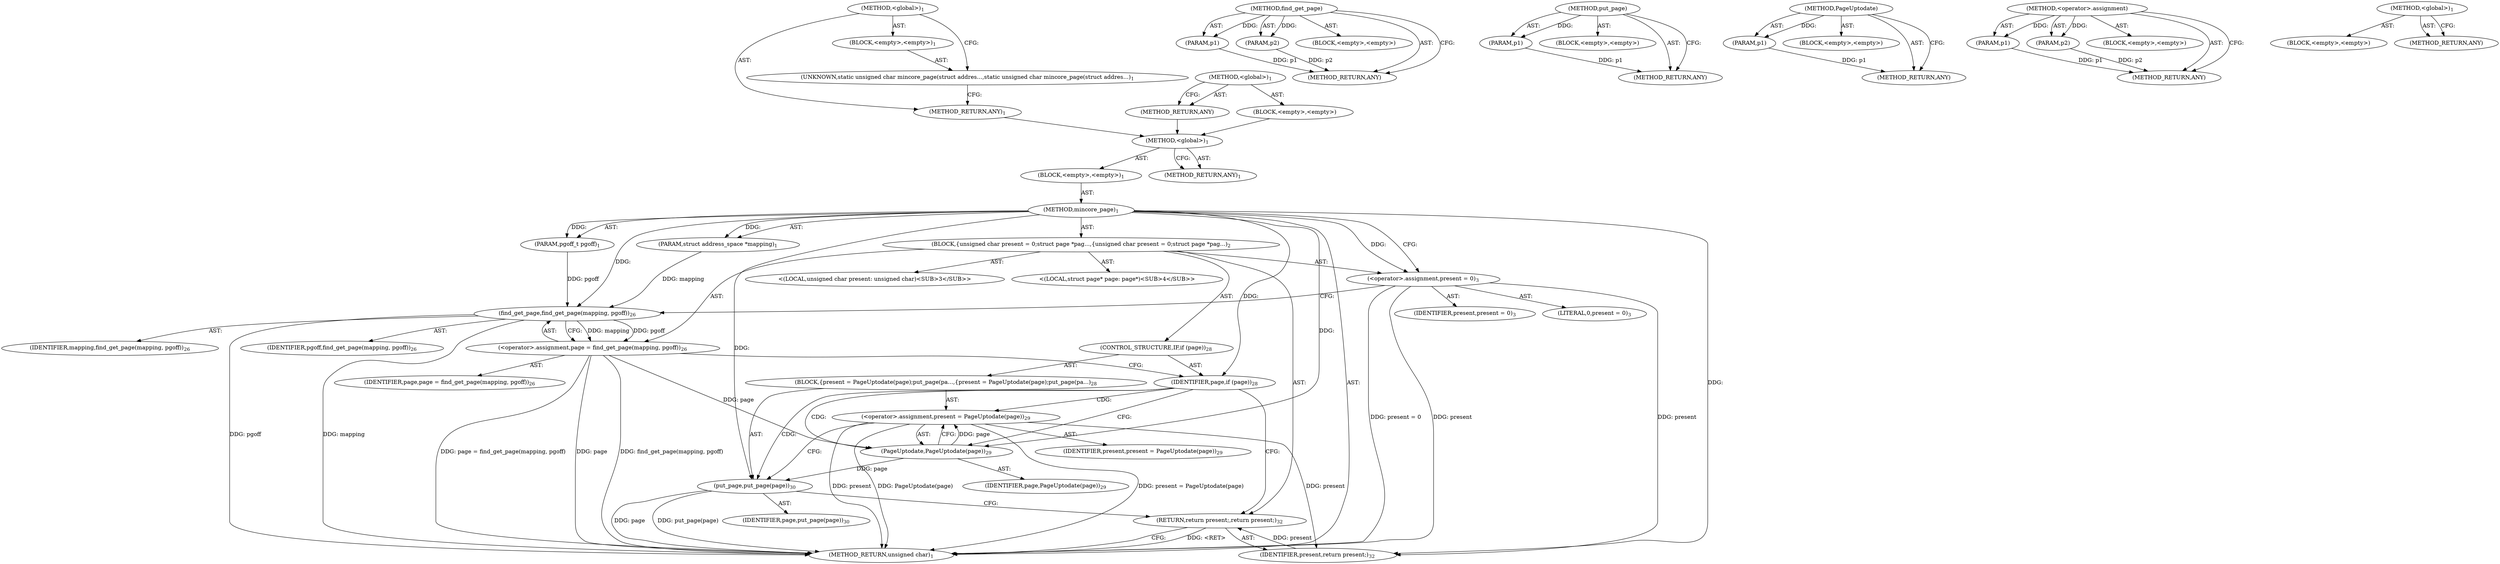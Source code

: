 digraph "&lt;global&gt;" {
vulnerable_6 [label=<(METHOD,&lt;global&gt;)<SUB>1</SUB>>];
vulnerable_7 [label=<(BLOCK,&lt;empty&gt;,&lt;empty&gt;)<SUB>1</SUB>>];
vulnerable_8 [label=<(METHOD,mincore_page)<SUB>1</SUB>>];
vulnerable_9 [label=<(PARAM,struct address_space *mapping)<SUB>1</SUB>>];
vulnerable_10 [label=<(PARAM,pgoff_t pgoff)<SUB>1</SUB>>];
vulnerable_11 [label=<(BLOCK,{
	unsigned char present = 0;
	struct page *pag...,{
	unsigned char present = 0;
	struct page *pag...)<SUB>2</SUB>>];
vulnerable_12 [label="<(LOCAL,unsigned char present: unsigned char)<SUB>3</SUB>>"];
vulnerable_13 [label=<(&lt;operator&gt;.assignment,present = 0)<SUB>3</SUB>>];
vulnerable_14 [label=<(IDENTIFIER,present,present = 0)<SUB>3</SUB>>];
vulnerable_15 [label=<(LITERAL,0,present = 0)<SUB>3</SUB>>];
vulnerable_16 [label="<(LOCAL,struct page* page: page*)<SUB>4</SUB>>"];
vulnerable_17 [label=<(&lt;operator&gt;.assignment,page = find_get_page(mapping, pgoff))<SUB>26</SUB>>];
vulnerable_18 [label=<(IDENTIFIER,page,page = find_get_page(mapping, pgoff))<SUB>26</SUB>>];
vulnerable_19 [label=<(find_get_page,find_get_page(mapping, pgoff))<SUB>26</SUB>>];
vulnerable_20 [label=<(IDENTIFIER,mapping,find_get_page(mapping, pgoff))<SUB>26</SUB>>];
vulnerable_21 [label=<(IDENTIFIER,pgoff,find_get_page(mapping, pgoff))<SUB>26</SUB>>];
vulnerable_22 [label=<(CONTROL_STRUCTURE,IF,if (page))<SUB>28</SUB>>];
vulnerable_23 [label=<(IDENTIFIER,page,if (page))<SUB>28</SUB>>];
vulnerable_24 [label=<(BLOCK,{
		present = PageUptodate(page);
		put_page(pa...,{
		present = PageUptodate(page);
		put_page(pa...)<SUB>28</SUB>>];
vulnerable_25 [label=<(&lt;operator&gt;.assignment,present = PageUptodate(page))<SUB>29</SUB>>];
vulnerable_26 [label=<(IDENTIFIER,present,present = PageUptodate(page))<SUB>29</SUB>>];
vulnerable_27 [label=<(PageUptodate,PageUptodate(page))<SUB>29</SUB>>];
vulnerable_28 [label=<(IDENTIFIER,page,PageUptodate(page))<SUB>29</SUB>>];
vulnerable_29 [label=<(put_page,put_page(page))<SUB>30</SUB>>];
vulnerable_30 [label=<(IDENTIFIER,page,put_page(page))<SUB>30</SUB>>];
vulnerable_31 [label=<(RETURN,return present;,return present;)<SUB>32</SUB>>];
vulnerable_32 [label=<(IDENTIFIER,present,return present;)<SUB>32</SUB>>];
vulnerable_33 [label=<(METHOD_RETURN,unsigned char)<SUB>1</SUB>>];
vulnerable_35 [label=<(METHOD_RETURN,ANY)<SUB>1</SUB>>];
vulnerable_63 [label=<(METHOD,find_get_page)>];
vulnerable_64 [label=<(PARAM,p1)>];
vulnerable_65 [label=<(PARAM,p2)>];
vulnerable_66 [label=<(BLOCK,&lt;empty&gt;,&lt;empty&gt;)>];
vulnerable_67 [label=<(METHOD_RETURN,ANY)>];
vulnerable_72 [label=<(METHOD,put_page)>];
vulnerable_73 [label=<(PARAM,p1)>];
vulnerable_74 [label=<(BLOCK,&lt;empty&gt;,&lt;empty&gt;)>];
vulnerable_75 [label=<(METHOD_RETURN,ANY)>];
vulnerable_68 [label=<(METHOD,PageUptodate)>];
vulnerable_69 [label=<(PARAM,p1)>];
vulnerable_70 [label=<(BLOCK,&lt;empty&gt;,&lt;empty&gt;)>];
vulnerable_71 [label=<(METHOD_RETURN,ANY)>];
vulnerable_58 [label=<(METHOD,&lt;operator&gt;.assignment)>];
vulnerable_59 [label=<(PARAM,p1)>];
vulnerable_60 [label=<(PARAM,p2)>];
vulnerable_61 [label=<(BLOCK,&lt;empty&gt;,&lt;empty&gt;)>];
vulnerable_62 [label=<(METHOD_RETURN,ANY)>];
vulnerable_52 [label=<(METHOD,&lt;global&gt;)<SUB>1</SUB>>];
vulnerable_53 [label=<(BLOCK,&lt;empty&gt;,&lt;empty&gt;)>];
vulnerable_54 [label=<(METHOD_RETURN,ANY)>];
fixed_6 [label=<(METHOD,&lt;global&gt;)<SUB>1</SUB>>];
fixed_7 [label=<(BLOCK,&lt;empty&gt;,&lt;empty&gt;)<SUB>1</SUB>>];
fixed_8 [label=<(UNKNOWN,static unsigned char mincore_page(struct addres...,static unsigned char mincore_page(struct addres...)<SUB>1</SUB>>];
fixed_9 [label=<(METHOD_RETURN,ANY)<SUB>1</SUB>>];
fixed_14 [label=<(METHOD,&lt;global&gt;)<SUB>1</SUB>>];
fixed_15 [label=<(BLOCK,&lt;empty&gt;,&lt;empty&gt;)>];
fixed_16 [label=<(METHOD_RETURN,ANY)>];
vulnerable_6 -> vulnerable_7  [key=0, label="AST: "];
vulnerable_6 -> vulnerable_35  [key=0, label="AST: "];
vulnerable_6 -> vulnerable_35  [key=1, label="CFG: "];
vulnerable_7 -> vulnerable_8  [key=0, label="AST: "];
vulnerable_8 -> vulnerable_9  [key=0, label="AST: "];
vulnerable_8 -> vulnerable_9  [key=1, label="DDG: "];
vulnerable_8 -> vulnerable_10  [key=0, label="AST: "];
vulnerable_8 -> vulnerable_10  [key=1, label="DDG: "];
vulnerable_8 -> vulnerable_11  [key=0, label="AST: "];
vulnerable_8 -> vulnerable_33  [key=0, label="AST: "];
vulnerable_8 -> vulnerable_13  [key=0, label="CFG: "];
vulnerable_8 -> vulnerable_13  [key=1, label="DDG: "];
vulnerable_8 -> vulnerable_23  [key=0, label="DDG: "];
vulnerable_8 -> vulnerable_32  [key=0, label="DDG: "];
vulnerable_8 -> vulnerable_19  [key=0, label="DDG: "];
vulnerable_8 -> vulnerable_29  [key=0, label="DDG: "];
vulnerable_8 -> vulnerable_27  [key=0, label="DDG: "];
vulnerable_9 -> vulnerable_19  [key=0, label="DDG: mapping"];
vulnerable_10 -> vulnerable_19  [key=0, label="DDG: pgoff"];
vulnerable_11 -> vulnerable_12  [key=0, label="AST: "];
vulnerable_11 -> vulnerable_13  [key=0, label="AST: "];
vulnerable_11 -> vulnerable_16  [key=0, label="AST: "];
vulnerable_11 -> vulnerable_17  [key=0, label="AST: "];
vulnerable_11 -> vulnerable_22  [key=0, label="AST: "];
vulnerable_11 -> vulnerable_31  [key=0, label="AST: "];
vulnerable_13 -> vulnerable_14  [key=0, label="AST: "];
vulnerable_13 -> vulnerable_15  [key=0, label="AST: "];
vulnerable_13 -> vulnerable_19  [key=0, label="CFG: "];
vulnerable_13 -> vulnerable_33  [key=0, label="DDG: present"];
vulnerable_13 -> vulnerable_33  [key=1, label="DDG: present = 0"];
vulnerable_13 -> vulnerable_32  [key=0, label="DDG: present"];
vulnerable_17 -> vulnerable_18  [key=0, label="AST: "];
vulnerable_17 -> vulnerable_19  [key=0, label="AST: "];
vulnerable_17 -> vulnerable_23  [key=0, label="CFG: "];
vulnerable_17 -> vulnerable_33  [key=0, label="DDG: page"];
vulnerable_17 -> vulnerable_33  [key=1, label="DDG: find_get_page(mapping, pgoff)"];
vulnerable_17 -> vulnerable_33  [key=2, label="DDG: page = find_get_page(mapping, pgoff)"];
vulnerable_17 -> vulnerable_27  [key=0, label="DDG: page"];
vulnerable_19 -> vulnerable_20  [key=0, label="AST: "];
vulnerable_19 -> vulnerable_21  [key=0, label="AST: "];
vulnerable_19 -> vulnerable_17  [key=0, label="CFG: "];
vulnerable_19 -> vulnerable_17  [key=1, label="DDG: mapping"];
vulnerable_19 -> vulnerable_17  [key=2, label="DDG: pgoff"];
vulnerable_19 -> vulnerable_33  [key=0, label="DDG: mapping"];
vulnerable_19 -> vulnerable_33  [key=1, label="DDG: pgoff"];
vulnerable_22 -> vulnerable_23  [key=0, label="AST: "];
vulnerable_22 -> vulnerable_24  [key=0, label="AST: "];
vulnerable_23 -> vulnerable_27  [key=0, label="CFG: "];
vulnerable_23 -> vulnerable_27  [key=1, label="CDG: "];
vulnerable_23 -> vulnerable_31  [key=0, label="CFG: "];
vulnerable_23 -> vulnerable_29  [key=0, label="CDG: "];
vulnerable_23 -> vulnerable_25  [key=0, label="CDG: "];
vulnerable_24 -> vulnerable_25  [key=0, label="AST: "];
vulnerable_24 -> vulnerable_29  [key=0, label="AST: "];
vulnerable_25 -> vulnerable_26  [key=0, label="AST: "];
vulnerable_25 -> vulnerable_27  [key=0, label="AST: "];
vulnerable_25 -> vulnerable_29  [key=0, label="CFG: "];
vulnerable_25 -> vulnerable_33  [key=0, label="DDG: present"];
vulnerable_25 -> vulnerable_33  [key=1, label="DDG: PageUptodate(page)"];
vulnerable_25 -> vulnerable_33  [key=2, label="DDG: present = PageUptodate(page)"];
vulnerable_25 -> vulnerable_32  [key=0, label="DDG: present"];
vulnerable_27 -> vulnerable_28  [key=0, label="AST: "];
vulnerable_27 -> vulnerable_25  [key=0, label="CFG: "];
vulnerable_27 -> vulnerable_25  [key=1, label="DDG: page"];
vulnerable_27 -> vulnerable_29  [key=0, label="DDG: page"];
vulnerable_29 -> vulnerable_30  [key=0, label="AST: "];
vulnerable_29 -> vulnerable_31  [key=0, label="CFG: "];
vulnerable_29 -> vulnerable_33  [key=0, label="DDG: page"];
vulnerable_29 -> vulnerable_33  [key=1, label="DDG: put_page(page)"];
vulnerable_31 -> vulnerable_32  [key=0, label="AST: "];
vulnerable_31 -> vulnerable_33  [key=0, label="CFG: "];
vulnerable_31 -> vulnerable_33  [key=1, label="DDG: &lt;RET&gt;"];
vulnerable_32 -> vulnerable_31  [key=0, label="DDG: present"];
vulnerable_63 -> vulnerable_64  [key=0, label="AST: "];
vulnerable_63 -> vulnerable_64  [key=1, label="DDG: "];
vulnerable_63 -> vulnerable_66  [key=0, label="AST: "];
vulnerable_63 -> vulnerable_65  [key=0, label="AST: "];
vulnerable_63 -> vulnerable_65  [key=1, label="DDG: "];
vulnerable_63 -> vulnerable_67  [key=0, label="AST: "];
vulnerable_63 -> vulnerable_67  [key=1, label="CFG: "];
vulnerable_64 -> vulnerable_67  [key=0, label="DDG: p1"];
vulnerable_65 -> vulnerable_67  [key=0, label="DDG: p2"];
vulnerable_72 -> vulnerable_73  [key=0, label="AST: "];
vulnerable_72 -> vulnerable_73  [key=1, label="DDG: "];
vulnerable_72 -> vulnerable_74  [key=0, label="AST: "];
vulnerable_72 -> vulnerable_75  [key=0, label="AST: "];
vulnerable_72 -> vulnerable_75  [key=1, label="CFG: "];
vulnerable_73 -> vulnerable_75  [key=0, label="DDG: p1"];
vulnerable_68 -> vulnerable_69  [key=0, label="AST: "];
vulnerable_68 -> vulnerable_69  [key=1, label="DDG: "];
vulnerable_68 -> vulnerable_70  [key=0, label="AST: "];
vulnerable_68 -> vulnerable_71  [key=0, label="AST: "];
vulnerable_68 -> vulnerable_71  [key=1, label="CFG: "];
vulnerable_69 -> vulnerable_71  [key=0, label="DDG: p1"];
vulnerable_58 -> vulnerable_59  [key=0, label="AST: "];
vulnerable_58 -> vulnerable_59  [key=1, label="DDG: "];
vulnerable_58 -> vulnerable_61  [key=0, label="AST: "];
vulnerable_58 -> vulnerable_60  [key=0, label="AST: "];
vulnerable_58 -> vulnerable_60  [key=1, label="DDG: "];
vulnerable_58 -> vulnerable_62  [key=0, label="AST: "];
vulnerable_58 -> vulnerable_62  [key=1, label="CFG: "];
vulnerable_59 -> vulnerable_62  [key=0, label="DDG: p1"];
vulnerable_60 -> vulnerable_62  [key=0, label="DDG: p2"];
vulnerable_52 -> vulnerable_53  [key=0, label="AST: "];
vulnerable_52 -> vulnerable_54  [key=0, label="AST: "];
vulnerable_52 -> vulnerable_54  [key=1, label="CFG: "];
fixed_6 -> fixed_7  [key=0, label="AST: "];
fixed_6 -> fixed_9  [key=0, label="AST: "];
fixed_6 -> fixed_8  [key=0, label="CFG: "];
fixed_7 -> fixed_8  [key=0, label="AST: "];
fixed_8 -> fixed_9  [key=0, label="CFG: "];
fixed_9 -> vulnerable_6  [key=0];
fixed_14 -> fixed_15  [key=0, label="AST: "];
fixed_14 -> fixed_16  [key=0, label="AST: "];
fixed_14 -> fixed_16  [key=1, label="CFG: "];
fixed_15 -> vulnerable_6  [key=0];
fixed_16 -> vulnerable_6  [key=0];
}
